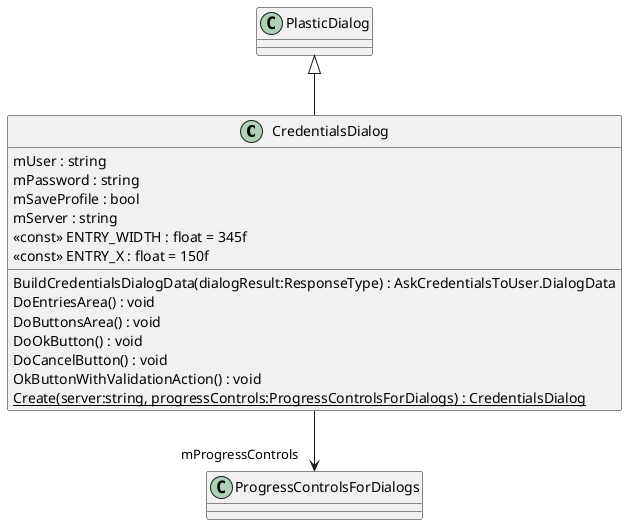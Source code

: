 @startuml
class CredentialsDialog {
    BuildCredentialsDialogData(dialogResult:ResponseType) : AskCredentialsToUser.DialogData
    DoEntriesArea() : void
    DoButtonsArea() : void
    DoOkButton() : void
    DoCancelButton() : void
    OkButtonWithValidationAction() : void
    {static} Create(server:string, progressControls:ProgressControlsForDialogs) : CredentialsDialog
    mUser : string
    mPassword : string
    mSaveProfile : bool
    mServer : string
    <<const>> ENTRY_WIDTH : float = 345f
    <<const>> ENTRY_X : float = 150f
}
PlasticDialog <|-- CredentialsDialog
CredentialsDialog --> "mProgressControls" ProgressControlsForDialogs
@enduml
